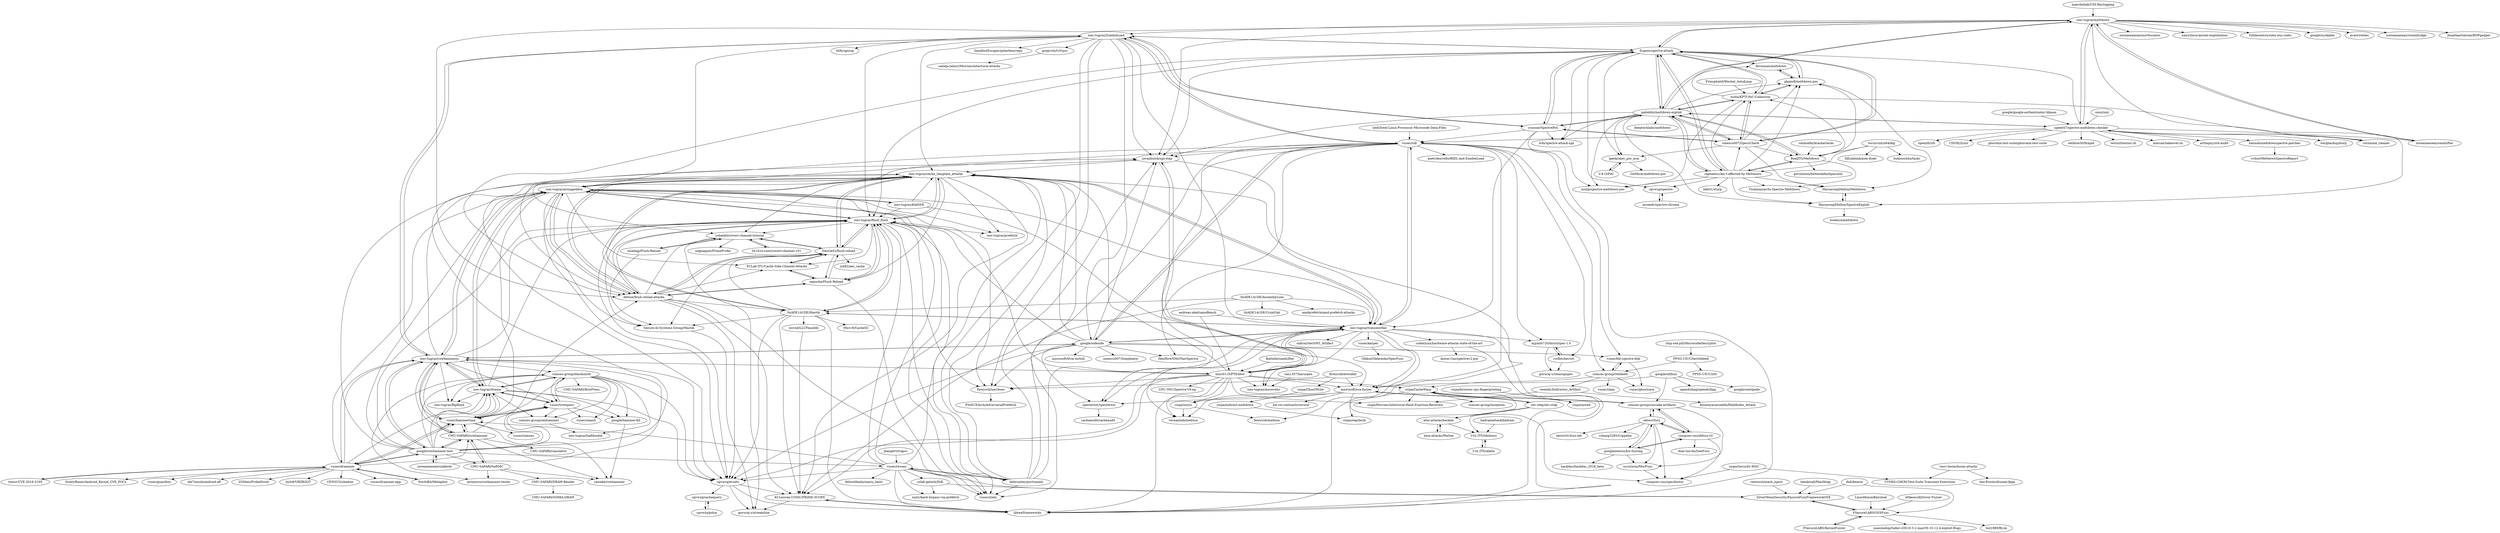 digraph G {
"maxchehab/CSS-Keylogging" -> "isec-tugraz/meltdown" ["e"=1]
"isec-tugraz/ZombieLoad" -> "vusec/ridl"
"isec-tugraz/ZombieLoad" -> "jovanbulck/sgx-step" ["e"=1]
"isec-tugraz/ZombieLoad" -> "isec-tugraz/armageddon"
"isec-tugraz/ZombieLoad" -> "IAIK/sgxrop"
"isec-tugraz/ZombieLoad" -> "flowyroll/uarchsec"
"isec-tugraz/ZombieLoad" -> "isec-tugraz/rowhammerjs"
"isec-tugraz/ZombieLoad" -> "SandboxEscaper/polarbearrepo" ["e"=1]
"isec-tugraz/ZombieLoad" -> "Eugnis/spectre-attack"
"isec-tugraz/ZombieLoad" -> "google/safeside"
"isec-tugraz/ZombieLoad" -> "gregvish/l1tf-poc"
"isec-tugraz/ZombieLoad" -> "bbbrumley/portsmash"
"isec-tugraz/ZombieLoad" -> "isec-tugraz/cache_template_attacks"
"isec-tugraz/ZombieLoad" -> "isec-tugraz/flush_flush"
"isec-tugraz/ZombieLoad" -> "isec-tugraz/transientfail"
"isec-tugraz/ZombieLoad" -> "crozone/SpectrePoC"
"vusec/ridl" -> "isec-tugraz/ZombieLoad"
"vusec/ridl" -> "isec-tugraz/transientfail"
"vusec/ridl" -> "HexHive/SMoTherSpectre"
"vusec/ridl" -> "jovanbulck/sgx-step" ["e"=1]
"vusec/ridl" -> "spectector/spectector"
"vusec/ridl" -> "google/safeside"
"vusec/ridl" -> "mjyan0720/InvisiSpec-1.0"
"vusec/ridl" -> "libtea/frameworks"
"vusec/ridl" -> "yshalabi/covert-channel-tutorial"
"vusec/ridl" -> "microsoft/sca-fuzzer"
"vusec/ridl" -> "pietroborrello/RIDL-and-ZombieLoad"
"vusec/ridl" -> "defuse/flush-reload-attacks"
"vusec/ridl" -> "cwfletcher/stt"
"vusec/ridl" -> "comsec-group/retbleed"
"vusec/ridl" -> "vusec/bhi-spectre-bhb"
"vanhoefm/krackattacks" -> "RealJTG/Meltdown" ["e"=1]
"speed47/spectre-meltdown-checker" -> "isec-tugraz/meltdown"
"speed47/spectre-meltdown-checker" -> "corna/me_cleaner" ["e"=1]
"speed47/spectre-meltdown-checker" -> "paboldin/meltdown-exploit"
"speed47/spectre-meltdown-checker" -> "testssl/testssl.sh" ["e"=1]
"speed47/spectre-meltdown-checker" -> "marcan/takeover.sh" ["e"=1]
"speed47/spectre-meltdown-checker" -> "hannob/meltdownspectre-patches"
"speed47/spectre-meltdown-checker" -> "arthepsy/ssh-audit" ["e"=1]
"speed47/spectre-meltdown-checker" -> "Eugnis/spectre-attack"
"speed47/spectre-meltdown-checker" -> "borgbackup/borg" ["e"=1]
"speed47/spectre-meltdown-checker" -> "xoreaxeaxeax/sandsifter" ["e"=1]
"speed47/spectre-meltdown-checker" -> "openzfs/zfs" ["e"=1]
"speed47/spectre-meltdown-checker" -> "CISOfy/lynis" ["e"=1]
"speed47/spectre-meltdown-checker" -> "phoronix-test-suite/phoronix-test-suite" ["e"=1]
"speed47/spectre-meltdown-checker" -> "vusec/ridl"
"speed47/spectre-meltdown-checker" -> "netblue30/firejail" ["e"=1]
"jovanbulck/sgx-step" -> "misc0110/PTEditor" ["e"=1]
"jovanbulck/sgx-step" -> "isec-tugraz/transientfail" ["e"=1]
"jovanbulck/sgx-step" -> "isec-tugraz/cache_template_attacks" ["e"=1]
"isec-tugraz/meltdown" -> "paboldin/meltdown-exploit"
"isec-tugraz/meltdown" -> "speed47/spectre-meltdown-checker"
"isec-tugraz/meltdown" -> "Eugnis/spectre-attack"
"isec-tugraz/meltdown" -> "xoreaxeaxeax/sandsifter" ["e"=1]
"isec-tugraz/meltdown" -> "isec-tugraz/ZombieLoad"
"isec-tugraz/meltdown" -> "xoreaxeaxeax/movfuscator" ["e"=1]
"isec-tugraz/meltdown" -> "xairy/linux-kernel-exploitation" ["e"=1]
"isec-tugraz/meltdown" -> "fulldecent/system-bus-radio" ["e"=1]
"isec-tugraz/meltdown" -> "google/syzkaller" ["e"=1]
"isec-tugraz/meltdown" -> "avast/retdec" ["e"=1]
"isec-tugraz/meltdown" -> "corna/me_cleaner" ["e"=1]
"isec-tugraz/meltdown" -> "defuse/flush-reload-attacks"
"isec-tugraz/meltdown" -> "xoreaxeaxeax/rosenbridge" ["e"=1]
"isec-tugraz/meltdown" -> "JonathanSalwan/ROPgadget" ["e"=1]
"isec-tugraz/meltdown" -> "jovanbulck/sgx-step" ["e"=1]
"intel/Intel-Linux-Processor-Microcode-Data-Files" -> "vusec/ridl" ["e"=1]
"misc0110/PTEditor" -> "libtea/frameworks"
"misc0110/PTEditor" -> "isec-tugraz/transientfail"
"misc0110/PTEditor" -> "microsoft/sca-fuzzer"
"misc0110/PTEditor" -> "jovanbulck/sgx-step" ["e"=1]
"misc0110/PTEditor" -> "cgvwzq/evsets"
"misc0110/PTEditor" -> "isec-tugraz/cache_template_attacks"
"misc0110/PTEditor" -> "CPU-THU/Spectre-V4-ng"
"misc0110/PTEditor" -> "vernamlab/medusa"
"misc0110/PTEditor" -> "isec-tugraz/msrevelio"
"misc0110/PTEditor" -> "isec-tugraz/flush_flush"
"misc0110/PTEditor" -> "KULeuven-COSIC/PRIME-SCOPE"
"misc0110/PTEditor" -> "flowyroll/uarchsec"
"misc0110/PTEditor" -> "cispa/osiris"
"misc0110/PTEditor" -> "cispa/CacheWarp"
"misc0110/PTEditor" -> "cispa/Microarchitectural-Hash-Function-Recovery"
"Prinsphield/Wechat_AutoJump" -> "turbo/KPTI-PoC-Collection" ["e"=1]
"paboldin/meltdown-exploit" -> "Eugnis/spectre-attack"
"paboldin/meltdown-exploit" -> "ionescu007/SpecuCheck"
"paboldin/meltdown-exploit" -> "crozone/SpectrePoC"
"paboldin/meltdown-exploit" -> "raphaelsc/Am-I-affected-by-Meltdown"
"paboldin/meltdown-exploit" -> "turbo/KPTI-PoC-Collection"
"paboldin/meltdown-exploit" -> "RealJTG/Meltdown"
"paboldin/meltdown-exploit" -> "isec-tugraz/meltdown"
"paboldin/meltdown-exploit" -> "gkaindl/meltdown-poc"
"paboldin/meltdown-exploit" -> "lgeek/spec_poc_arm"
"paboldin/meltdown-exploit" -> "HarsaroopDhillon/SpectreExploit"
"paboldin/meltdown-exploit" -> "speed47/spectre-meltdown-checker"
"paboldin/meltdown-exploit" -> "mniip/spectre-meltdown-poc"
"paboldin/meltdown-exploit" -> "deeptechlabs/meltdown"
"paboldin/meltdown-exploit" -> "jovanbulck/sgx-step" ["e"=1]
"paboldin/meltdown-exploit" -> "lsds/spectre-attack-sgx" ["e"=1]
"gregvish/l1tf-poc" -> "saiteja-talluri/Microarchitectural-attacks"
"LinusHenze/Keysteal" -> "FSecureLABS/OSXFuzz"
"k0keoyo/kDriver-Fuzzer" -> "FSecureLABS/OSXFuzz" ["e"=1]
"ionescu007/SpecuCheck" -> "turbo/KPTI-PoC-Collection"
"ionescu007/SpecuCheck" -> "paboldin/meltdown-exploit"
"ionescu007/SpecuCheck" -> "Eugnis/spectre-attack"
"ionescu007/SpecuCheck" -> "lgeek/spec_poc_arm"
"ionescu007/SpecuCheck" -> "gkaindl/meltdown-poc"
"ionescu007/SpecuCheck" -> "crozone/SpectrePoC"
"ionescu007/SpecuCheck" -> "RealJTG/Meltdown"
"ionescu007/SpecuCheck" -> "HarsaroopDhillon/Meltdown"
"Battelle/sandsifter" -> "misc0110/PTEditor" ["e"=1]
"Eugnis/spectre-attack" -> "turbo/KPTI-PoC-Collection"
"Eugnis/spectre-attack" -> "gkaindl/meltdown-poc"
"Eugnis/spectre-attack" -> "feruxmax/meltdown"
"Eugnis/spectre-attack" -> "paboldin/meltdown-exploit"
"Eugnis/spectre-attack" -> "crozone/SpectrePoC"
"Eugnis/spectre-attack" -> "ionescu007/SpecuCheck"
"Eugnis/spectre-attack" -> "lgeek/spec_poc_arm"
"Eugnis/spectre-attack" -> "raphaelsc/Am-I-affected-by-Meltdown"
"Eugnis/spectre-attack" -> "isec-tugraz/meltdown"
"Eugnis/spectre-attack" -> "lsds/spectre-attack-sgx" ["e"=1]
"Eugnis/spectre-attack" -> "defuse/flush-reload-attacks"
"Eugnis/spectre-attack" -> "isec-tugraz/ZombieLoad"
"Eugnis/spectre-attack" -> "isec-tugraz/flush_flush"
"Eugnis/spectre-attack" -> "jovanbulck/sgx-step" ["e"=1]
"Eugnis/spectre-attack" -> "cgvwzq/spectre"
"andreas-abel/nanoBench" -> "misc0110/PTEditor" ["e"=1]
"andreas-abel/nanoBench" -> "isec-tugraz/transientfail" ["e"=1]
"turbo/KPTI-PoC-Collection" -> "gkaindl/meltdown-poc"
"turbo/KPTI-PoC-Collection" -> "feruxmax/meltdown"
"turbo/KPTI-PoC-Collection" -> "Eugnis/spectre-attack"
"turbo/KPTI-PoC-Collection" -> "ionescu007/SpecuCheck"
"turbo/KPTI-PoC-Collection" -> "paboldin/meltdown-exploit"
"turbo/KPTI-PoC-Collection" -> "HarsaroopDhillon/SpectreExploit"
"turbo/KPTI-PoC-Collection" -> "mniip/spectre-meltdown-poc"
"RealJTG/Meltdown" -> "raphaelsc/Am-I-affected-by-Meltdown"
"RealJTG/Meltdown" -> "paboldin/meltdown-exploit"
"RealJTG/Meltdown" -> "gkaindl/meltdown-poc"
"RealJTG/Meltdown" -> "turbo/KPTI-PoC-Collection"
"RealJTG/Meltdown" -> "Viralmaniar/In-Spectre-Meltdown"
"RealJTG/Meltdown" -> "govolution/betterdefaultpasslist" ["e"=1]
"hannob/meltdownspectre-patches" -> "vrdse/MeltdownSpectreReport"
"didi/kemon" -> "FSecureLABS/OSXFuzz" ["e"=1]
"didi/kemon" -> "SilverMoonSecurity/PassiveFuzzFrameworkOSX" ["e"=1]
"gkaindl/meltdown-poc" -> "feruxmax/meltdown"
"gkaindl/meltdown-poc" -> "turbo/KPTI-PoC-Collection"
"gkaindl/meltdown-poc" -> "Eugnis/spectre-attack"
"gkaindl/meltdown-poc" -> "HarsaroopDhillon/Meltdown"
"feruxmax/meltdown" -> "gkaindl/meltdown-poc"
"cgvwzq/evsets" -> "KULeuven-COSIC/PRIME-SCOPE"
"cgvwzq/evsets" -> "cgvwzq/cachequery"
"cgvwzq/evsets" -> "gururaj-s/streamline"
"cgvwzq/evsets" -> "libtea/frameworks"
"flowyroll/uarchsec" -> "PittECEArch/AdversarialPrefetch"
"raphaelsc/Am-I-affected-by-Meltdown" -> "RealJTG/Meltdown"
"raphaelsc/Am-I-affected-by-Meltdown" -> "paboldin/meltdown-exploit"
"raphaelsc/Am-I-affected-by-Meltdown" -> "mniip/spectre-meltdown-poc"
"raphaelsc/Am-I-affected-by-Meltdown" -> "gkaindl/meltdown-poc"
"raphaelsc/Am-I-affected-by-Meltdown" -> "Eugnis/spectre-attack"
"raphaelsc/Am-I-affected-by-Meltdown" -> "turbo/KPTI-PoC-Collection"
"raphaelsc/Am-I-affected-by-Meltdown" -> "HarsaroopDhillon/SpectreExploit"
"raphaelsc/Am-I-affected-by-Meltdown" -> "Viralmaniar/In-Spectre-Meltdown"
"raphaelsc/Am-I-affected-by-Meltdown" -> "bbb31/slurp" ["e"=1]
"raphaelsc/Am-I-affected-by-Meltdown" -> "ionescu007/SpecuCheck"
"raphaelsc/Am-I-affected-by-Meltdown" -> "HarsaroopDhillon/Meltdown"
"raphaelsc/Am-I-affected-by-Meltdown" -> "cgvwzq/spectre"
"bbbrumley/portsmash" -> "vusec/revanc"
"bbbrumley/portsmash" -> "isec-tugraz/cache_template_attacks"
"bbbrumley/portsmash" -> "jovanbulck/sgx-step" ["e"=1]
"bbbrumley/portsmash" -> "vusec/xlate"
"bbbrumley/portsmash" -> "vusec/ridl"
"bbbrumley/portsmash" -> "isec-tugraz/flush_flush"
"bbbrumley/portsmash" -> "isec-tugraz/transientfail"
"FSecureLABS/OSXFuzz" -> "SilverMoonSecurity/PassiveFuzzFrameworkOSX"
"FSecureLABS/OSXFuzz" -> "FSecureLABS/KernelFuzzer" ["e"=1]
"FSecureLABS/OSXFuzz" -> "maximehip/Safari-iOS10.3.2-macOS-10.12.4-exploit-Bugs"
"FSecureLABS/OSXFuzz" -> "bxl1989/Ryuk" ["e"=1]
"isec-tugraz/transientfail" -> "spectector/spectector"
"isec-tugraz/transientfail" -> "google/safeside"
"isec-tugraz/transientfail" -> "libtea/frameworks"
"isec-tugraz/transientfail" -> "microsoft/sca-fuzzer"
"isec-tugraz/transientfail" -> "isec-tugraz/msrevelio"
"isec-tugraz/transientfail" -> "0xADE1A1DE/Mastik"
"isec-tugraz/transientfail" -> "codexlynx/hardware-attacks-state-of-the-art"
"isec-tugraz/transientfail" -> "flowyroll/medusa"
"isec-tugraz/transientfail" -> "vernamlab/medusa"
"isec-tugraz/transientfail" -> "mktrm/SecSMT_Artifact"
"isec-tugraz/transientfail" -> "isec-tugraz/cache_template_attacks"
"isec-tugraz/transientfail" -> "misc0110/PTEditor"
"isec-tugraz/transientfail" -> "vusec/ridl"
"isec-tugraz/transientfail" -> "mjyan0720/InvisiSpec-1.0"
"isec-tugraz/transientfail" -> "vusec/kasper"
"crozone/SpectrePoC" -> "paboldin/meltdown-exploit"
"crozone/SpectrePoC" -> "Eugnis/spectre-attack"
"crozone/SpectrePoC" -> "mniip/spectre-meltdown-poc"
"crozone/SpectrePoC" -> "vusec/ridl"
"crozone/SpectrePoC" -> "isec-tugraz/transientfail"
"crozone/SpectrePoC" -> "lsds/spectre-attack-sgx" ["e"=1]
"crozone/SpectrePoC" -> "ionescu007/SpecuCheck"
"crozone/SpectrePoC" -> "isec-tugraz/ZombieLoad"
"lgeek/spec_poc_arm" -> "V-E-O/PoC" ["e"=1]
"lgeek/spec_poc_arm" -> "GitMirar/meltdown-poc"
"riscv-boom/boom-attacks" -> "CTSRD-CHERI/Test-Suite-Transient-Execution"
"riscv-boom/boom-attacks" -> "hex-five/multizone-fpga"
"HarsaroopDhillon/Meltdown" -> "HarsaroopDhillon/SpectreExploit"
"ekiwi/rfuzz" -> "compsec-snu/difuzz-rtl"
"ekiwi/rfuzz" -> "googleinterns/hw-fuzzing"
"ekiwi/rfuzz" -> "compsec-snu/specdoctor"
"ekiwi/rfuzz" -> "ekiwi/rtl-fuzz-lab"
"ekiwi/rfuzz" -> "rzhang2285/Coppelia"
"ekiwi/rfuzz" -> "sycuricon/MorFuzz"
"ekiwi/rfuzz" -> "comsec-group/cascade-artifacts"
"mjyan0720/InvisiSpec-1.0" -> "cwfletcher/stt"
"mjyan0720/InvisiSpec-1.0" -> "gururaj-s/cleanupspec"
"HarsaroopDhillon/SpectreExploit" -> "HarsaroopDhillon/Meltdown"
"HarsaroopDhillon/SpectreExploit" -> "bsekura/meltdown"
"spectector/spectector" -> "cacheaudit/cacheaudit"
"nepoche/Flush-Reload" -> "DanGe42/flush-reload"
"nepoche/Flush-Reload" -> "ECLab-ITU/Cache-Side-Channel-Attacks"
"nepoche/Flush-Reload" -> "isec-tugraz/flush_flush"
"nepoche/Flush-Reload" -> "defuse/flush-reload-attacks"
"nepoche/Flush-Reload" -> "vusec/xlate"
"Secure-AI-Systems-Group/Mastik" -> "gururaj-s/streamline"
"moehajj/Flush-Reload" -> "yshalabi/covert-channel-tutorial"
"moehajj/Flush-Reload" -> "Secure-AI-Systems-Group/Mastik"
"yshalabi/covert-channel-tutorial" -> "0x161e-swei/covert-channel-101"
"yshalabi/covert-channel-tutorial" -> "nagnagnet/PrimeProbe"
"yshalabi/covert-channel-tutorial" -> "gururaj-s/streamline"
"yshalabi/covert-channel-tutorial" -> "DanGe42/flush-reload"
"yshalabi/covert-channel-tutorial" -> "moehajj/Flush-Reload"
"cgvwzq/spectre" -> "ascendr/spectre-chrome"
"ascendr/spectre-chrome" -> "cgvwzq/spectre"
"ECLab-ITU/Cache-Side-Channel-Attacks" -> "nepoche/Flush-Reload"
"ECLab-ITU/Cache-Side-Channel-Attacks" -> "DanGe42/flush-reload"
"0x161e-swei/covert-channel-101" -> "yshalabi/covert-channel-tutorial"
"googleinterns/hw-fuzzing" -> "compsec-snu/difuzz-rtl"
"googleinterns/hw-fuzzing" -> "ekiwi/rfuzz"
"googleinterns/hw-fuzzing" -> "hackdac/hackdac_2018_beta"
"googleinterns/hw-fuzzing" -> "sycuricon/MorFuzz"
"google/rowhammer-test" -> "isec-tugraz/rowhammerjs"
"google/rowhammer-test" -> "CMU-SAFARI/rowhammer"
"google/rowhammer-test" -> "isec-tugraz/drama"
"google/rowhammer-test" -> "vusec/drammer"
"google/rowhammer-test" -> "vusec/trrespass"
"google/rowhammer-test" -> "vusec/hammertime"
"google/rowhammer-test" -> "comsec-group/blacksmith"
"google/rowhammer-test" -> "CMU-SAFARI/SoftMC"
"google/rowhammer-test" -> "defuse/flush-reload-attacks"
"google/rowhammer-test" -> "isec-tugraz/armageddon"
"google/rowhammer-test" -> "isec-tugraz/cache_template_attacks"
"google/rowhammer-test" -> "isec-tugraz/flush_flush"
"google/rowhammer-test" -> "vusec/revanc"
"google/rowhammer-test" -> "jovanbulck/sgx-step" ["e"=1]
"google/rowhammer-test" -> "xoreaxeaxeax/sinkhole" ["e"=1]
"google/safeside" -> "isec-tugraz/transientfail"
"google/safeside" -> "vusec/ridl"
"google/safeside" -> "vusec/bhi-spectre-bhb"
"google/safeside" -> "isec-tugraz/cache_template_attacks"
"google/safeside" -> "cgvwzq/evsets"
"google/safeside" -> "spectector/spectector"
"google/safeside" -> "isec-tugraz/flush_flush"
"google/safeside" -> "jovanbulck/sgx-step" ["e"=1]
"google/safeside" -> "flowyroll/uarchsec"
"google/safeside" -> "microsoft/sca-fuzzer"
"google/safeside" -> "HexHive/SMoTherSpectre"
"google/safeside" -> "ionescu007/Simpleator" ["e"=1]
"google/safeside" -> "isec-tugraz/rowhammerjs"
"google/safeside" -> "microsoft/llvm-mctoll" ["e"=1]
"vusec/trrespass" -> "comsec-group/blacksmith"
"vusec/trrespass" -> "isec-tugraz/drama"
"vusec/trrespass" -> "comsec-group/zenhammer"
"vusec/trrespass" -> "google/hammer-kit"
"vusec/trrespass" -> "vusec/smash"
"vusec/trrespass" -> "vusec/hammertime"
"CMU-SAFARI/rowhammer" -> "vusec/hammertime"
"CMU-SAFARI/rowhammer" -> "CMU-SAFARI/SoftMC"
"CMU-SAFARI/rowhammer" -> "google/rowhammer-test"
"CMU-SAFARI/rowhammer" -> "isec-tugraz/rowhammerjs"
"CMU-SAFARI/rowhammer" -> "vusec/trrespass"
"CMU-SAFARI/rowhammer" -> "CMU-SAFARI/ramulator" ["e"=1]
"CMU-SAFARI/rowhammer" -> "zaweke/rowhammer"
"CMU-SAFARI/rowhammer" -> "isec-tugraz/drama"
"cwfletcher/stt" -> "gururaj-s/cleanupspec"
"cwfletcher/stt" -> "mjyan0720/InvisiSpec-1.0"
"codexlynx/hardware-attacks-state-of-the-art" -> "libtea/frameworks"
"codexlynx/hardware-attacks-state-of-the-art" -> "Anton-Cao/spectrev2-poc"
"cgvwzq/cachequery" -> "cgvwzq/polca"
"cgvwzq/polca" -> "cgvwzq/cachequery"
"DanGe42/flush-reload" -> "defuse/flush-reload-attacks"
"DanGe42/flush-reload" -> "nepoche/Flush-Reload"
"DanGe42/flush-reload" -> "isec-tugraz/flush_flush"
"DanGe42/flush-reload" -> "yshalabi/covert-channel-tutorial"
"DanGe42/flush-reload" -> "isec-tugraz/cache_template_attacks"
"DanGe42/flush-reload" -> "ECLab-ITU/Cache-Side-Channel-Attacks"
"DanGe42/flush-reload" -> "jcb82/aes_cache" ["e"=1]
"DanGe42/flush-reload" -> "Secure-AI-Systems-Group/Mastik"
"cispa/osiris" -> "vernamlab/medusa"
"cispa/osiris" -> "flowyroll/medusa"
"defuse/flush-reload-attacks" -> "DanGe42/flush-reload"
"defuse/flush-reload-attacks" -> "isec-tugraz/flush_flush"
"defuse/flush-reload-attacks" -> "nepoche/Flush-Reload"
"defuse/flush-reload-attacks" -> "isec-tugraz/cache_template_attacks"
"defuse/flush-reload-attacks" -> "ECLab-ITU/Cache-Side-Channel-Attacks"
"defuse/flush-reload-attacks" -> "0xADE1A1DE/Mastik"
"defuse/flush-reload-attacks" -> "KULeuven-COSIC/PRIME-SCOPE"
"defuse/flush-reload-attacks" -> "cgvwzq/evsets"
"defuse/flush-reload-attacks" -> "yshalabi/covert-channel-tutorial"
"defuse/flush-reload-attacks" -> "vusec/xlate"
"defuse/flush-reload-attacks" -> "isec-tugraz/armageddon"
"can1357/haruspex" -> "isec-tugraz/msrevelio" ["e"=1]
"xoreaxeaxeax/sinkhole" -> "isec-tugraz/rowhammerjs" ["e"=1]
"xoreaxeaxeax/sinkhole" -> "google/rowhammer-test" ["e"=1]
"isec-tugraz/rowhammerjs" -> "google/rowhammer-test"
"isec-tugraz/rowhammerjs" -> "isec-tugraz/drama"
"isec-tugraz/rowhammerjs" -> "isec-tugraz/armageddon"
"isec-tugraz/rowhammerjs" -> "vusec/hammertime"
"isec-tugraz/rowhammerjs" -> "CMU-SAFARI/rowhammer"
"isec-tugraz/rowhammerjs" -> "isec-tugraz/cache_template_attacks"
"isec-tugraz/rowhammerjs" -> "vusec/trrespass"
"isec-tugraz/rowhammerjs" -> "isec-tugraz/flipfloyd"
"isec-tugraz/rowhammerjs" -> "isec-tugraz/flush_flush"
"isec-tugraz/rowhammerjs" -> "comsec-group/blacksmith"
"isec-tugraz/rowhammerjs" -> "vusec/drammer"
"isec-tugraz/rowhammerjs" -> "cgvwzq/evsets"
"isec-tugraz/rowhammerjs" -> "misc0110/PTEditor"
"isec-tugraz/rowhammerjs" -> "isec-tugraz/ZombieLoad"
"isec-tugraz/rowhammerjs" -> "google/safeside"
"isec-tugraz/cache_template_attacks" -> "isec-tugraz/flush_flush"
"isec-tugraz/cache_template_attacks" -> "DanGe42/flush-reload"
"isec-tugraz/cache_template_attacks" -> "defuse/flush-reload-attacks"
"isec-tugraz/cache_template_attacks" -> "isec-tugraz/prefetch"
"isec-tugraz/cache_template_attacks" -> "isec-tugraz/armageddon"
"isec-tugraz/cache_template_attacks" -> "vusec/xlate"
"isec-tugraz/cache_template_attacks" -> "cgvwzq/evsets"
"isec-tugraz/cache_template_attacks" -> "0xADE1A1DE/Mastik"
"isec-tugraz/cache_template_attacks" -> "nepoche/Flush-Reload"
"isec-tugraz/cache_template_attacks" -> "isec-tugraz/transientfail"
"isec-tugraz/cache_template_attacks" -> "libtea/frameworks"
"isec-tugraz/cache_template_attacks" -> "yshalabi/covert-channel-tutorial"
"isec-tugraz/cache_template_attacks" -> "KULeuven-COSIC/PRIME-SCOPE"
"microsoft/sca-fuzzer" -> "hw-sw-contracts/revizor"
"microsoft/sca-fuzzer" -> "spectector/spectector"
"microsoft/sca-fuzzer" -> "cispa/osiris"
"microsoft/sca-fuzzer" -> "vernamlab/medusa"
"microsoft/sca-fuzzer" -> "compsec-snu/specdoctor"
"microsoft/sca-fuzzer" -> "comsec-group/cascade-artifacts"
"google/hammer-kit" -> "zaweke/rowhammer"
"0xADE1A1DE/AssemblyLine" -> "0xADE1A1DE/CryptOpt" ["e"=1]
"0xADE1A1DE/AssemblyLine" -> "amdprefetch/amd-prefetch-attacks"
"0xADE1A1DE/AssemblyLine" -> "KULeuven-COSIC/PRIME-SCOPE"
"0xADE1A1DE/AssemblyLine" -> "0xADE1A1DE/Mastik"
"0xADE1A1DE/AssemblyLine" -> "isec-tugraz/transientfail"
"compsec-snu/difuzz-rtl" -> "ekiwi/rfuzz"
"compsec-snu/difuzz-rtl" -> "googleinterns/hw-fuzzing"
"compsec-snu/difuzz-rtl" -> "compsec-snu/specdoctor"
"compsec-snu/difuzz-rtl" -> "comsec-group/cascade-artifacts"
"compsec-snu/difuzz-rtl" -> "dian-lun-lin/GenFuzz"
"libtea/frameworks" -> "KULeuven-COSIC/PRIME-SCOPE"
"google/silifuzz" -> "comsec-group/cascade-artifacts"
"google/silifuzz" -> "microsoft/sca-fuzzer"
"google/silifuzz" -> "google/centipede" ["e"=1]
"google/silifuzz" -> "opendcdiag/opendcdiag"
"smxi/inxi" -> "speed47/spectre-meltdown-checker" ["e"=1]
"0xADE1A1DE/Mastik" -> "Secure-AI-Systems-Group/Mastik"
"0xADE1A1DE/Mastik" -> "Miro-H/CacheSC"
"0xADE1A1DE/Mastik" -> "KULeuven-COSIC/PRIME-SCOPE"
"0xADE1A1DE/Mastik" -> "libtea/frameworks"
"0xADE1A1DE/Mastik" -> "cgvwzq/evsets"
"0xADE1A1DE/Mastik" -> "zzrcxb/LLCFeasible"
"0xADE1A1DE/Mastik" -> "isec-tugraz/transientfail"
"0xADE1A1DE/Mastik" -> "isec-tugraz/cache_template_attacks"
"0xADE1A1DE/Mastik" -> "isec-tugraz/flush_flush"
"0xADE1A1DE/Mastik" -> "DanGe42/flush-reload"
"comsec-group/blacksmith" -> "vusec/trrespass"
"comsec-group/blacksmith" -> "isec-tugraz/drama"
"comsec-group/blacksmith" -> "comsec-group/zenhammer"
"comsec-group/blacksmith" -> "CMU-SAFARI/RowPress"
"comsec-group/blacksmith" -> "isec-tugraz/flipfloyd"
"comsec-group/blacksmith" -> "cgvwzq/evsets"
"comsec-group/blacksmith" -> "vusec/hammertime"
"comsec-group/blacksmith" -> "antmicro/rowhammer-tester"
"comsec-group/blacksmith" -> "vusec/smash"
"comsec-group/blacksmith" -> "google/hammer-kit"
"comsec-group/blacksmith" -> "isec-tugraz/halfdouble"
"KULeuven-COSIC/PRIME-SCOPE" -> "libtea/frameworks"
"KULeuven-COSIC/PRIME-SCOPE" -> "gururaj-s/streamline"
"FPSG-UIUC/hertzbleed" -> "comsec-group/retbleed"
"FPSG-UIUC/hertzbleed" -> "FPSG-UIUC/lotr"
"vusec/bhi-spectre-bhb" -> "comsec-group/retbleed"
"vusec/bhi-spectre-bhb" -> "vusec/ghostrace"
"cispa/browser-cpu-fingerprinting" -> "cispa/mwait"
"vusec/kasper" -> "OleksiiOleksenko/SpecFuzz"
"chip-red-pill/MicrocodeDecryptor" -> "FPSG-UIUC/hertzbleed" ["e"=1]
"NorthBit/Metaphor" -> "vusec/drammer" ["e"=1]
"rentzsch/mach_inject" -> "SilverMoonSecurity/PassiveFuzzFrameworkOSX" ["e"=1]
"sycuricon/MorFuzz" -> "compsec-snu/specdoctor"
"CMU-SAFARI/DRAM-Bender" -> "CMU-SAFARI/SiMRA-DRAM"
"comsec-group/retbleed" -> "vusec/ghostrace"
"comsec-group/retbleed" -> "vusec/bhi-spectre-bhb"
"comsec-group/retbleed" -> "vusec/slam"
"comsec-group/retbleed" -> "cispa/CacheWarp"
"comsec-group/retbleed" -> "owenlly/Indirector_Artifact"
"torusrxxx/x64dbg" -> "RealJTG/Meltdown"
"torusrxxx/x64dbg" -> "raphaelsc/Am-I-affected-by-Meltdown"
"torusrxxx/x64dbg" -> "HJLebbink/asm-dude" ["e"=1]
"torusrxxx/x64dbg" -> "bukinoshita/taskr" ["e"=1]
"flowyroll/downfall" -> "microsoft/sca-fuzzer"
"flowyroll/downfall" -> "flowyroll/uarchsec"
"flowyroll/downfall" -> "cispa/GhostWrite"
"isec-tugraz/flush_flush" -> "isec-tugraz/cache_template_attacks"
"isec-tugraz/flush_flush" -> "DanGe42/flush-reload"
"isec-tugraz/flush_flush" -> "defuse/flush-reload-attacks"
"isec-tugraz/flush_flush" -> "nepoche/Flush-Reload"
"isec-tugraz/flush_flush" -> "isec-tugraz/armageddon"
"isec-tugraz/flush_flush" -> "vusec/xlate"
"isec-tugraz/flush_flush" -> "Secure-AI-Systems-Group/Mastik"
"isec-tugraz/flush_flush" -> "isec-tugraz/prefetch"
"isec-tugraz/flush_flush" -> "cgvwzq/evsets"
"isec-tugraz/flush_flush" -> "0xADE1A1DE/Mastik"
"isec-tugraz/flush_flush" -> "flowyroll/uarchsec"
"isec-tugraz/flush_flush" -> "yshalabi/covert-channel-tutorial"
"isec-tugraz/flush_flush" -> "ECLab-ITU/Cache-Side-Channel-Attacks"
"FSecureLABS/KernelFuzzer" -> "FSecureLABS/OSXFuzz" ["e"=1]
"isec-tugraz/drama" -> "comsec-group/blacksmith"
"isec-tugraz/drama" -> "vusec/trrespass"
"isec-tugraz/drama" -> "comsec-group/zenhammer"
"isec-tugraz/drama" -> "vusec/hammertime"
"isec-tugraz/drama" -> "isec-tugraz/rowhammerjs"
"isec-tugraz/drama" -> "isec-tugraz/armageddon"
"isec-tugraz/drama" -> "cgvwzq/evsets"
"isec-tugraz/drama" -> "isec-tugraz/flipfloyd"
"isec-tugraz/drama" -> "isec-tugraz/flush_flush"
"isec-tugraz/drama" -> "google/hammer-kit"
"blankwall/MacHeap" -> "SilverMoonSecurity/PassiveFuzzFrameworkOSX" ["e"=1]
"isec-tugraz/armageddon" -> "isec-tugraz/flush_flush"
"isec-tugraz/armageddon" -> "isec-tugraz/cache_template_attacks"
"isec-tugraz/armageddon" -> "isec-tugraz/drama"
"isec-tugraz/armageddon" -> "isec-tugraz/rowhammerjs"
"isec-tugraz/armageddon" -> "isec-tugraz/prefetch"
"isec-tugraz/armageddon" -> "ECLab-ITU/Cache-Side-Channel-Attacks"
"isec-tugraz/armageddon" -> "cgvwzq/evsets"
"isec-tugraz/armageddon" -> "defuse/flush-reload-attacks"
"isec-tugraz/armageddon" -> "flowyroll/uarchsec"
"isec-tugraz/armageddon" -> "isec-tugraz/KAISER"
"isec-tugraz/armageddon" -> "vusec/hammertime"
"isec-tugraz/armageddon" -> "vusec/xlate"
"isec-tugraz/armageddon" -> "isec-tugraz/transientfail"
"isec-tugraz/armageddon" -> "Secure-AI-Systems-Group/Mastik"
"isec-tugraz/armageddon" -> "jovanbulck/sgx-step" ["e"=1]
"sev-step/sev-step" -> "ahoi-attacks/heckler"
"sev-step/sev-step" -> "cispa/CacheWarp"
"sev-step/sev-step" -> "UzL-ITS/tdxdown"
"cispa/Security-RISC" -> "CTSRD-CHERI/Test-Suite-Transient-Execution"
"cispa/Security-RISC" -> "compsec-snu/specdoctor"
"cispa/indirect-meltdown" -> "cispa/regcheck"
"google/google-authenticator-libpam" -> "speed47/spectre-meltdown-checker" ["e"=1]
"corna/me_cleaner" -> "speed47/spectre-meltdown-checker" ["e"=1]
"sslab-gatech/DrK" -> "SilverMoonSecurity/PassiveFuzzFrameworkOSX"
"sslab-gatech/DrK" -> "xairy/kaslr-bypass-via-prefetch"
"zzrcxb/LLCFeasible" -> "KULeuven-COSIC/PRIME-SCOPE"
"timwr/CVE-2016-5195" -> "vusec/drammer" ["e"=1]
"vusec/drammer" -> "vusec/hammertime"
"vusec/drammer" -> "timwr/CVE-2016-5195" ["e"=1]
"vusec/drammer" -> "ScottyBauer/Android_Kernel_CVE_POCs" ["e"=1]
"vusec/drammer" -> "NorthBit/Metaphor" ["e"=1]
"vusec/drammer" -> "google/rowhammer-test"
"vusec/drammer" -> "isec-tugraz/armageddon"
"vusec/drammer" -> "isec-tugraz/rowhammerjs"
"vusec/drammer" -> "vusec/guardion"
"vusec/drammer" -> "ele7enxxh/android-afl" ["e"=1]
"vusec/drammer" -> "isec-tugraz/drama"
"vusec/drammer" -> "ZSShen/ProbeDroid" ["e"=1]
"vusec/drammer" -> "hyln9/VIKIROOT" ["e"=1]
"vusec/drammer" -> "CENSUS/shadow" ["e"=1]
"vusec/drammer" -> "vusec/drammer-app"
"vusec/drammer" -> "CMU-SAFARI/rowhammer"
"jbangert/trapcc" -> "vusec/revanc" ["e"=1]
"SilverMoonSecurity/PassiveFuzzFrameworkOSX" -> "FSecureLABS/OSXFuzz"
"UzL-ITS/obelix" -> "UzL-ITS/tdxdown"
"cispa/CacheWarp" -> "cispa/Microarchitectural-Hash-Function-Recovery"
"cispa/CacheWarp" -> "ahoi-attacks/heckler"
"cispa/CacheWarp" -> "sev-step/sev-step"
"cispa/CacheWarp" -> "cispa/mwait"
"cispa/CacheWarp" -> "comsec-group/inception"
"cispa/CacheWarp" -> "cispa/regcheck"
"vusec/hammertime" -> "isec-tugraz/drama"
"vusec/hammertime" -> "vusec/drammer"
"vusec/hammertime" -> "zaweke/rowhammer"
"vusec/hammertime" -> "vusec/ramses"
"vusec/hammertime" -> "CMU-SAFARI/rowhammer"
"vusec/hammertime" -> "isec-tugraz/rowhammerjs"
"vusec/hammertime" -> "vusec/trrespass"
"comsec-group/cascade-artifacts" -> "sycuricon/MorFuzz"
"comsec-group/cascade-artifacts" -> "compsec-snu/difuzz-rtl"
"comsec-group/cascade-artifacts" -> "ekiwi/rfuzz"
"comsec-group/cascade-artifacts" -> "microsoft/sca-fuzzer"
"CMU-SAFARI/SoftMC" -> "CMU-SAFARI/DRAM-Bender"
"CMU-SAFARI/SoftMC" -> "zaweke/rowhammer"
"CMU-SAFARI/SoftMC" -> "CMU-SAFARI/rowhammer"
"CMU-SAFARI/SoftMC" -> "antmicro/rowhammer-tester"
"comsec-group/zenhammer" -> "isec-tugraz/halfdouble"
"ahoi-attacks/heckler" -> "ahoi-attacks/WeSee"
"ahoi-attacks/heckler" -> "UzL-ITS/tdxdown"
"ahoi-attacks/WeSee" -> "ahoi-attacks/heckler"
"UzL-ITS/tdxdown" -> "UzL-ITS/obelix"
"cispa/GhostWrite" -> "cispa/indirect-meltdown"
"isec-tugraz/KAISER" -> "isec-tugraz/cache_template_attacks"
"isec-tugraz/KAISER" -> "isec-tugraz/armageddon"
"isec-tugraz/KAISER" -> "isec-tugraz/flush_flush"
"isec-tugraz/KAISER" -> "isec-tugraz/msrevelio"
"V-E-O/PoC" -> "lgeek/spec_poc_arm" ["e"=1]
"vusec/revanc" -> "cgvwzq/evsets"
"vusec/revanc" -> "vusec/hammertime"
"vusec/revanc" -> "isec-tugraz/cache_template_attacks"
"vusec/revanc" -> "bbbrumley/portsmash"
"vusec/revanc" -> "felixwilhelm/mario_baslr"
"vusec/revanc" -> "libtea/frameworks"
"vusec/revanc" -> "sslab-gatech/DrK"
"vusec/revanc" -> "SilverMoonSecurity/PassiveFuzzFrameworkOSX"
"vusec/revanc" -> "xairy/kaslr-bypass-via-prefetch"
"vusec/revanc" -> "isec-tugraz/flush_flush"
"vusec/revanc" -> "vusec/xlate"
"vusec/revanc" -> "isec-tugraz/armageddon"
"owenlly/Indirector_Artifact" -> "hoseinyavarzadeh/Pathfinder_Attack"
"owenlly/Indirector_Artifact" -> "cispa/Microarchitectural-Hash-Function-Recovery"
"badramattack/badram" -> "UzL-ITS/tdxdown"
"xoreaxeaxeax/sandsifter" -> "isec-tugraz/meltdown" ["e"=1]
"maxchehab/CSS-Keylogging" ["l"="-0.866,-26.687", "c"=814]
"isec-tugraz/meltdown" ["l"="-17.388,-41.997"]
"isec-tugraz/ZombieLoad" ["l"="-17.317,-41.96"]
"vusec/ridl" ["l"="-17.334,-41.945"]
"jovanbulck/sgx-step" ["l"="-16.707,-42.217", "c"=621]
"isec-tugraz/armageddon" ["l"="-17.265,-41.908"]
"IAIK/sgxrop" ["l"="-17.385,-41.958"]
"flowyroll/uarchsec" ["l"="-17.296,-41.952"]
"isec-tugraz/rowhammerjs" ["l"="-17.248,-41.899"]
"SandboxEscaper/polarbearrepo" ["l"="-44.926,-29.443", "c"=3]
"Eugnis/spectre-attack" ["l"="-17.351,-42.023"]
"google/safeside" ["l"="-17.32,-41.922"]
"gregvish/l1tf-poc" ["l"="-17.276,-41.998"]
"bbbrumley/portsmash" ["l"="-17.319,-41.896"]
"isec-tugraz/cache_template_attacks" ["l"="-17.289,-41.911"]
"isec-tugraz/flush_flush" ["l"="-17.282,-41.92"]
"isec-tugraz/transientfail" ["l"="-17.319,-41.934"]
"crozone/SpectrePoC" ["l"="-17.337,-42.003"]
"HexHive/SMoTherSpectre" ["l"="-17.349,-41.919"]
"spectector/spectector" ["l"="-17.36,-41.927"]
"mjyan0720/InvisiSpec-1.0" ["l"="-17.368,-41.917"]
"libtea/frameworks" ["l"="-17.296,-41.922"]
"yshalabi/covert-channel-tutorial" ["l"="-17.326,-41.906"]
"microsoft/sca-fuzzer" ["l"="-17.383,-41.932"]
"pietroborrello/RIDL-and-ZombieLoad" ["l"="-17.354,-41.964"]
"defuse/flush-reload-attacks" ["l"="-17.3,-41.932"]
"cwfletcher/stt" ["l"="-17.384,-41.92"]
"comsec-group/retbleed" ["l"="-17.214,-41.976"]
"vusec/bhi-spectre-bhb" ["l"="-17.251,-41.961"]
"vanhoefm/krackattacks" ["l"="-44.742,-32.41", "c"=53]
"RealJTG/Meltdown" ["l"="-17.356,-42.091"]
"speed47/spectre-meltdown-checker" ["l"="-17.438,-42.018"]
"corna/me_cleaner" ["l"="-40.49,-33.98", "c"=360]
"paboldin/meltdown-exploit" ["l"="-17.375,-42.04"]
"testssl/testssl.sh" ["l"="9.307,-9.142", "c"=14]
"marcan/takeover.sh" ["l"="-13.933,-6.518", "c"=86]
"hannob/meltdownspectre-patches" ["l"="-17.513,-42.037"]
"arthepsy/ssh-audit" ["l"="9.38,-9.093", "c"=14]
"borgbackup/borg" ["l"="14.449,-11.432", "c"=855]
"xoreaxeaxeax/sandsifter" ["l"="-16.497,-6.613", "c"=469]
"openzfs/zfs" ["l"="-25.778,-23.524", "c"=1142]
"CISOfy/lynis" ["l"="-48.068,-30.608", "c"=11]
"phoronix-test-suite/phoronix-test-suite" ["l"="6.844,-6.27", "c"=335]
"netblue30/firejail" ["l"="-53.276,9.821", "c"=19]
"misc0110/PTEditor" ["l"="-17.286,-41.942"]
"xoreaxeaxeax/movfuscator" ["l"="-16.542,-6.618", "c"=469]
"xairy/linux-kernel-exploitation" ["l"="-45.246,-34.624", "c"=282]
"fulldecent/system-bus-radio" ["l"="23.085,-26.496", "c"=28]
"google/syzkaller" ["l"="-41.641,-36.269", "c"=91]
"avast/retdec" ["l"="-42.845,-36.8", "c"=306]
"xoreaxeaxeax/rosenbridge" ["l"="-16.463,-6.654", "c"=469]
"JonathanSalwan/ROPgadget" ["l"="-45.22,-34.538", "c"=282]
"intel/Intel-Linux-Processor-Microcode-Data-Files" ["l"="-40.347,-33.946", "c"=360]
"cgvwzq/evsets" ["l"="-17.276,-41.897"]
"CPU-THU/Spectre-V4-ng" ["l"="-17.266,-41.966"]
"vernamlab/medusa" ["l"="-17.343,-41.934"]
"isec-tugraz/msrevelio" ["l"="-17.266,-41.946"]
"KULeuven-COSIC/PRIME-SCOPE" ["l"="-17.278,-41.91"]
"cispa/osiris" ["l"="-17.357,-41.942"]
"cispa/CacheWarp" ["l"="-17.205,-42.004"]
"cispa/Microarchitectural-Hash-Function-Recovery" ["l"="-17.231,-41.981"]
"Prinsphield/Wechat_AutoJump" ["l"="-1.267,-26.236", "c"=814]
"turbo/KPTI-PoC-Collection" ["l"="-17.375,-42.062"]
"ionescu007/SpecuCheck" ["l"="-17.344,-42.05"]
"raphaelsc/Am-I-affected-by-Meltdown" ["l"="-17.351,-42.073"]
"gkaindl/meltdown-poc" ["l"="-17.361,-42.055"]
"lgeek/spec_poc_arm" ["l"="-17.312,-42.063"]
"HarsaroopDhillon/SpectreExploit" ["l"="-17.4,-42.077"]
"mniip/spectre-meltdown-poc" ["l"="-17.329,-42.041"]
"deeptechlabs/meltdown" ["l"="-17.429,-42.064"]
"lsds/spectre-attack-sgx" ["l"="-16.701,-42.265", "c"=621]
"saiteja-talluri/Microarchitectural-attacks" ["l"="-17.252,-42.009"]
"LinusHenze/Keysteal" ["l"="-17.276,-41.712"]
"FSecureLABS/OSXFuzz" ["l"="-17.292,-41.746"]
"k0keoyo/kDriver-Fuzzer" ["l"="-41.507,-36.414", "c"=91]
"HarsaroopDhillon/Meltdown" ["l"="-17.375,-42.077"]
"Battelle/sandsifter" ["l"="-16.433,-6.694", "c"=469]
"feruxmax/meltdown" ["l"="-17.392,-42.052"]
"cgvwzq/spectre" ["l"="-17.384,-42.088"]
"andreas-abel/nanoBench" ["l"="6.688,-6.26", "c"=335]
"Viralmaniar/In-Spectre-Meltdown" ["l"="-17.33,-42.105"]
"govolution/betterdefaultpasslist" ["l"="-47.242,-34.251", "c"=204]
"vrdse/MeltdownSpectreReport" ["l"="-17.548,-42.047"]
"didi/kemon" ["l"="40.682,-22.729", "c"=419]
"SilverMoonSecurity/PassiveFuzzFrameworkOSX" ["l"="-17.292,-41.784"]
"cgvwzq/cachequery" ["l"="-17.31,-41.86"]
"gururaj-s/streamline" ["l"="-17.305,-41.886"]
"PittECEArch/AdversarialPrefetch" ["l"="-17.282,-41.977"]
"bbb31/slurp" ["l"="-47.411,-30.415", "c"=11]
"vusec/revanc" ["l"="-17.286,-41.865"]
"vusec/xlate" ["l"="-17.288,-41.9"]
"FSecureLABS/KernelFuzzer" ["l"="-41.485,-36.332", "c"=91]
"maximehip/Safari-iOS10.3.2-macOS-10.12.4-exploit-Bugs" ["l"="-17.313,-41.724"]
"bxl1989/Ryuk" ["l"="40.67,-22.842", "c"=419]
"0xADE1A1DE/Mastik" ["l"="-17.302,-41.905"]
"codexlynx/hardware-attacks-state-of-the-art" ["l"="-17.283,-41.962"]
"flowyroll/medusa" ["l"="-17.354,-41.952"]
"mktrm/SecSMT_Artifact" ["l"="-17.353,-41.905"]
"vusec/kasper" ["l"="-17.375,-41.891"]
"V-E-O/PoC" ["l"="-41.18,-36.167", "c"=91]
"GitMirar/meltdown-poc" ["l"="-17.275,-42.094"]
"riscv-boom/boom-attacks" ["l"="-17.543,-41.811"]
"CTSRD-CHERI/Test-Suite-Transient-Execution" ["l"="-17.517,-41.829"]
"hex-five/multizone-fpga" ["l"="-17.561,-41.799"]
"ekiwi/rfuzz" ["l"="-17.483,-41.884"]
"compsec-snu/difuzz-rtl" ["l"="-17.485,-41.899"]
"googleinterns/hw-fuzzing" ["l"="-17.504,-41.889"]
"compsec-snu/specdoctor" ["l"="-17.453,-41.888"]
"ekiwi/rtl-fuzz-lab" ["l"="-17.497,-41.866"]
"rzhang2285/Coppelia" ["l"="-17.514,-41.872"]
"sycuricon/MorFuzz" ["l"="-17.47,-41.892"]
"comsec-group/cascade-artifacts" ["l"="-17.451,-41.906"]
"gururaj-s/cleanupspec" ["l"="-17.394,-41.904"]
"bsekura/meltdown" ["l"="-17.422,-42.092"]
"cacheaudit/cacheaudit" ["l"="-17.404,-41.915"]
"nepoche/Flush-Reload" ["l"="-17.283,-41.93"]
"DanGe42/flush-reload" ["l"="-17.302,-41.916"]
"ECLab-ITU/Cache-Side-Channel-Attacks" ["l"="-17.269,-41.929"]
"Secure-AI-Systems-Group/Mastik" ["l"="-17.297,-41.893"]
"moehajj/Flush-Reload" ["l"="-17.331,-41.886"]
"0x161e-swei/covert-channel-101" ["l"="-17.347,-41.894"]
"nagnagnet/PrimeProbe" ["l"="-17.353,-41.881"]
"ascendr/spectre-chrome" ["l"="-17.402,-42.108"]
"hackdac/hackdac_2018_beta" ["l"="-17.533,-41.886"]
"google/rowhammer-test" ["l"="-17.248,-41.878"]
"CMU-SAFARI/rowhammer" ["l"="-17.212,-41.868"]
"isec-tugraz/drama" ["l"="-17.225,-41.894"]
"vusec/drammer" ["l"="-17.235,-41.858"]
"vusec/trrespass" ["l"="-17.204,-41.882"]
"vusec/hammertime" ["l"="-17.225,-41.878"]
"comsec-group/blacksmith" ["l"="-17.195,-41.893"]
"CMU-SAFARI/SoftMC" ["l"="-17.185,-41.85"]
"xoreaxeaxeax/sinkhole" ["l"="-16.447,-6.614", "c"=469]
"ionescu007/Simpleator" ["l"="-43.042,-35.234", "c"=40]
"microsoft/llvm-mctoll" ["l"="-43.057,-36.797", "c"=306]
"comsec-group/zenhammer" ["l"="-17.18,-41.881"]
"google/hammer-kit" ["l"="-17.177,-41.893"]
"vusec/smash" ["l"="-17.163,-41.879"]
"CMU-SAFARI/ramulator" ["l"="31.08,-2.936", "c"=1037]
"zaweke/rowhammer" ["l"="-17.19,-41.867"]
"Anton-Cao/spectrev2-poc" ["l"="-17.263,-41.981"]
"cgvwzq/polca" ["l"="-17.324,-41.846"]
"jcb82/aes_cache" ["l"="32.066,-5.164", "c"=1023]
"can1357/haruspex" ["l"="-40.096,-34.085", "c"=360]
"isec-tugraz/flipfloyd" ["l"="-17.208,-41.907"]
"isec-tugraz/prefetch" ["l"="-17.248,-41.917"]
"hw-sw-contracts/revizor" ["l"="-17.418,-41.932"]
"0xADE1A1DE/AssemblyLine" ["l"="-17.254,-41.937"]
"0xADE1A1DE/CryptOpt" ["l"="-18.761,-25.452", "c"=10]
"amdprefetch/amd-prefetch-attacks" ["l"="-17.218,-41.946"]
"dian-lun-lin/GenFuzz" ["l"="-17.513,-41.905"]
"google/silifuzz" ["l"="-17.462,-41.931"]
"google/centipede" ["l"="-41.581,-36.095", "c"=91]
"opendcdiag/opendcdiag" ["l"="-17.502,-41.936"]
"smxi/inxi" ["l"="-14.564,-1.284", "c"=152]
"Miro-H/CacheSC" ["l"="-17.329,-41.872"]
"zzrcxb/LLCFeasible" ["l"="-17.29,-41.884"]
"CMU-SAFARI/RowPress" ["l"="-17.151,-41.903"]
"antmicro/rowhammer-tester" ["l"="-17.16,-41.862"]
"isec-tugraz/halfdouble" ["l"="-17.16,-41.891"]
"FPSG-UIUC/hertzbleed" ["l"="-17.123,-41.984"]
"FPSG-UIUC/lotr" ["l"="-17.079,-41.989"]
"vusec/ghostrace" ["l"="-17.204,-41.962"]
"cispa/browser-cpu-fingerprinting" ["l"="-17.174,-42.058"]
"cispa/mwait" ["l"="-17.187,-42.037"]
"OleksiiOleksenko/SpecFuzz" ["l"="-17.398,-41.868"]
"chip-red-pill/MicrocodeDecryptor" ["l"="-40.181,-34.063", "c"=360]
"NorthBit/Metaphor" ["l"="-41.17,-36.247", "c"=91]
"rentzsch/mach_inject" ["l"="42.145,-22.975", "c"=307]
"CMU-SAFARI/DRAM-Bender" ["l"="-17.15,-41.825"]
"CMU-SAFARI/SiMRA-DRAM" ["l"="-17.132,-41.812"]
"vusec/slam" ["l"="-17.171,-41.974"]
"owenlly/Indirector_Artifact" ["l"="-17.193,-41.989"]
"torusrxxx/x64dbg" ["l"="-17.356,-42.128"]
"HJLebbink/asm-dude" ["l"="56.045,-10.858", "c"=24]
"bukinoshita/taskr" ["l"="21.316,-24.45", "c"=226]
"flowyroll/downfall" ["l"="-17.313,-41.985"]
"cispa/GhostWrite" ["l"="-17.269,-42.021"]
"blankwall/MacHeap" ["l"="42.682,-23.039", "c"=307]
"isec-tugraz/KAISER" ["l"="-17.237,-41.925"]
"sev-step/sev-step" ["l"="-17.173,-42.016"]
"ahoi-attacks/heckler" ["l"="-17.163,-42.028"]
"UzL-ITS/tdxdown" ["l"="-17.139,-42.033"]
"cispa/Security-RISC" ["l"="-17.487,-41.85"]
"cispa/indirect-meltdown" ["l"="-17.239,-42.031"]
"cispa/regcheck" ["l"="-17.218,-42.023"]
"google/google-authenticator-libpam" ["l"="-53.803,9.492", "c"=19]
"sslab-gatech/DrK" ["l"="-17.305,-41.808"]
"xairy/kaslr-bypass-via-prefetch" ["l"="-17.31,-41.828"]
"timwr/CVE-2016-5195" ["l"="-41.109,-36.2", "c"=91]
"ScottyBauer/Android_Kernel_CVE_POCs" ["l"="-41.235,-36.208", "c"=91]
"vusec/guardion" ["l"="-17.214,-41.822"]
"ele7enxxh/android-afl" ["l"="-41.316,-36.203", "c"=91]
"ZSShen/ProbeDroid" ["l"="56.727,-11.037", "c"=24]
"hyln9/VIKIROOT" ["l"="-41.139,-36.206", "c"=91]
"CENSUS/shadow" ["l"="-44.927,-34.583", "c"=282]
"vusec/drammer-app" ["l"="-17.231,-41.836"]
"jbangert/trapcc" ["l"="-16.476,-6.566", "c"=469]
"UzL-ITS/obelix" ["l"="-17.12,-42.035"]
"comsec-group/inception" ["l"="-17.193,-42.022"]
"vusec/ramses" ["l"="-17.21,-41.853"]
"ahoi-attacks/WeSee" ["l"="-17.151,-42.041"]
"felixwilhelm/mario_baslr" ["l"="-17.271,-41.824"]
"hoseinyavarzadeh/Pathfinder_Attack" ["l"="-17.166,-41.996"]
"badramattack/badram" ["l"="-17.113,-42.05"]
}